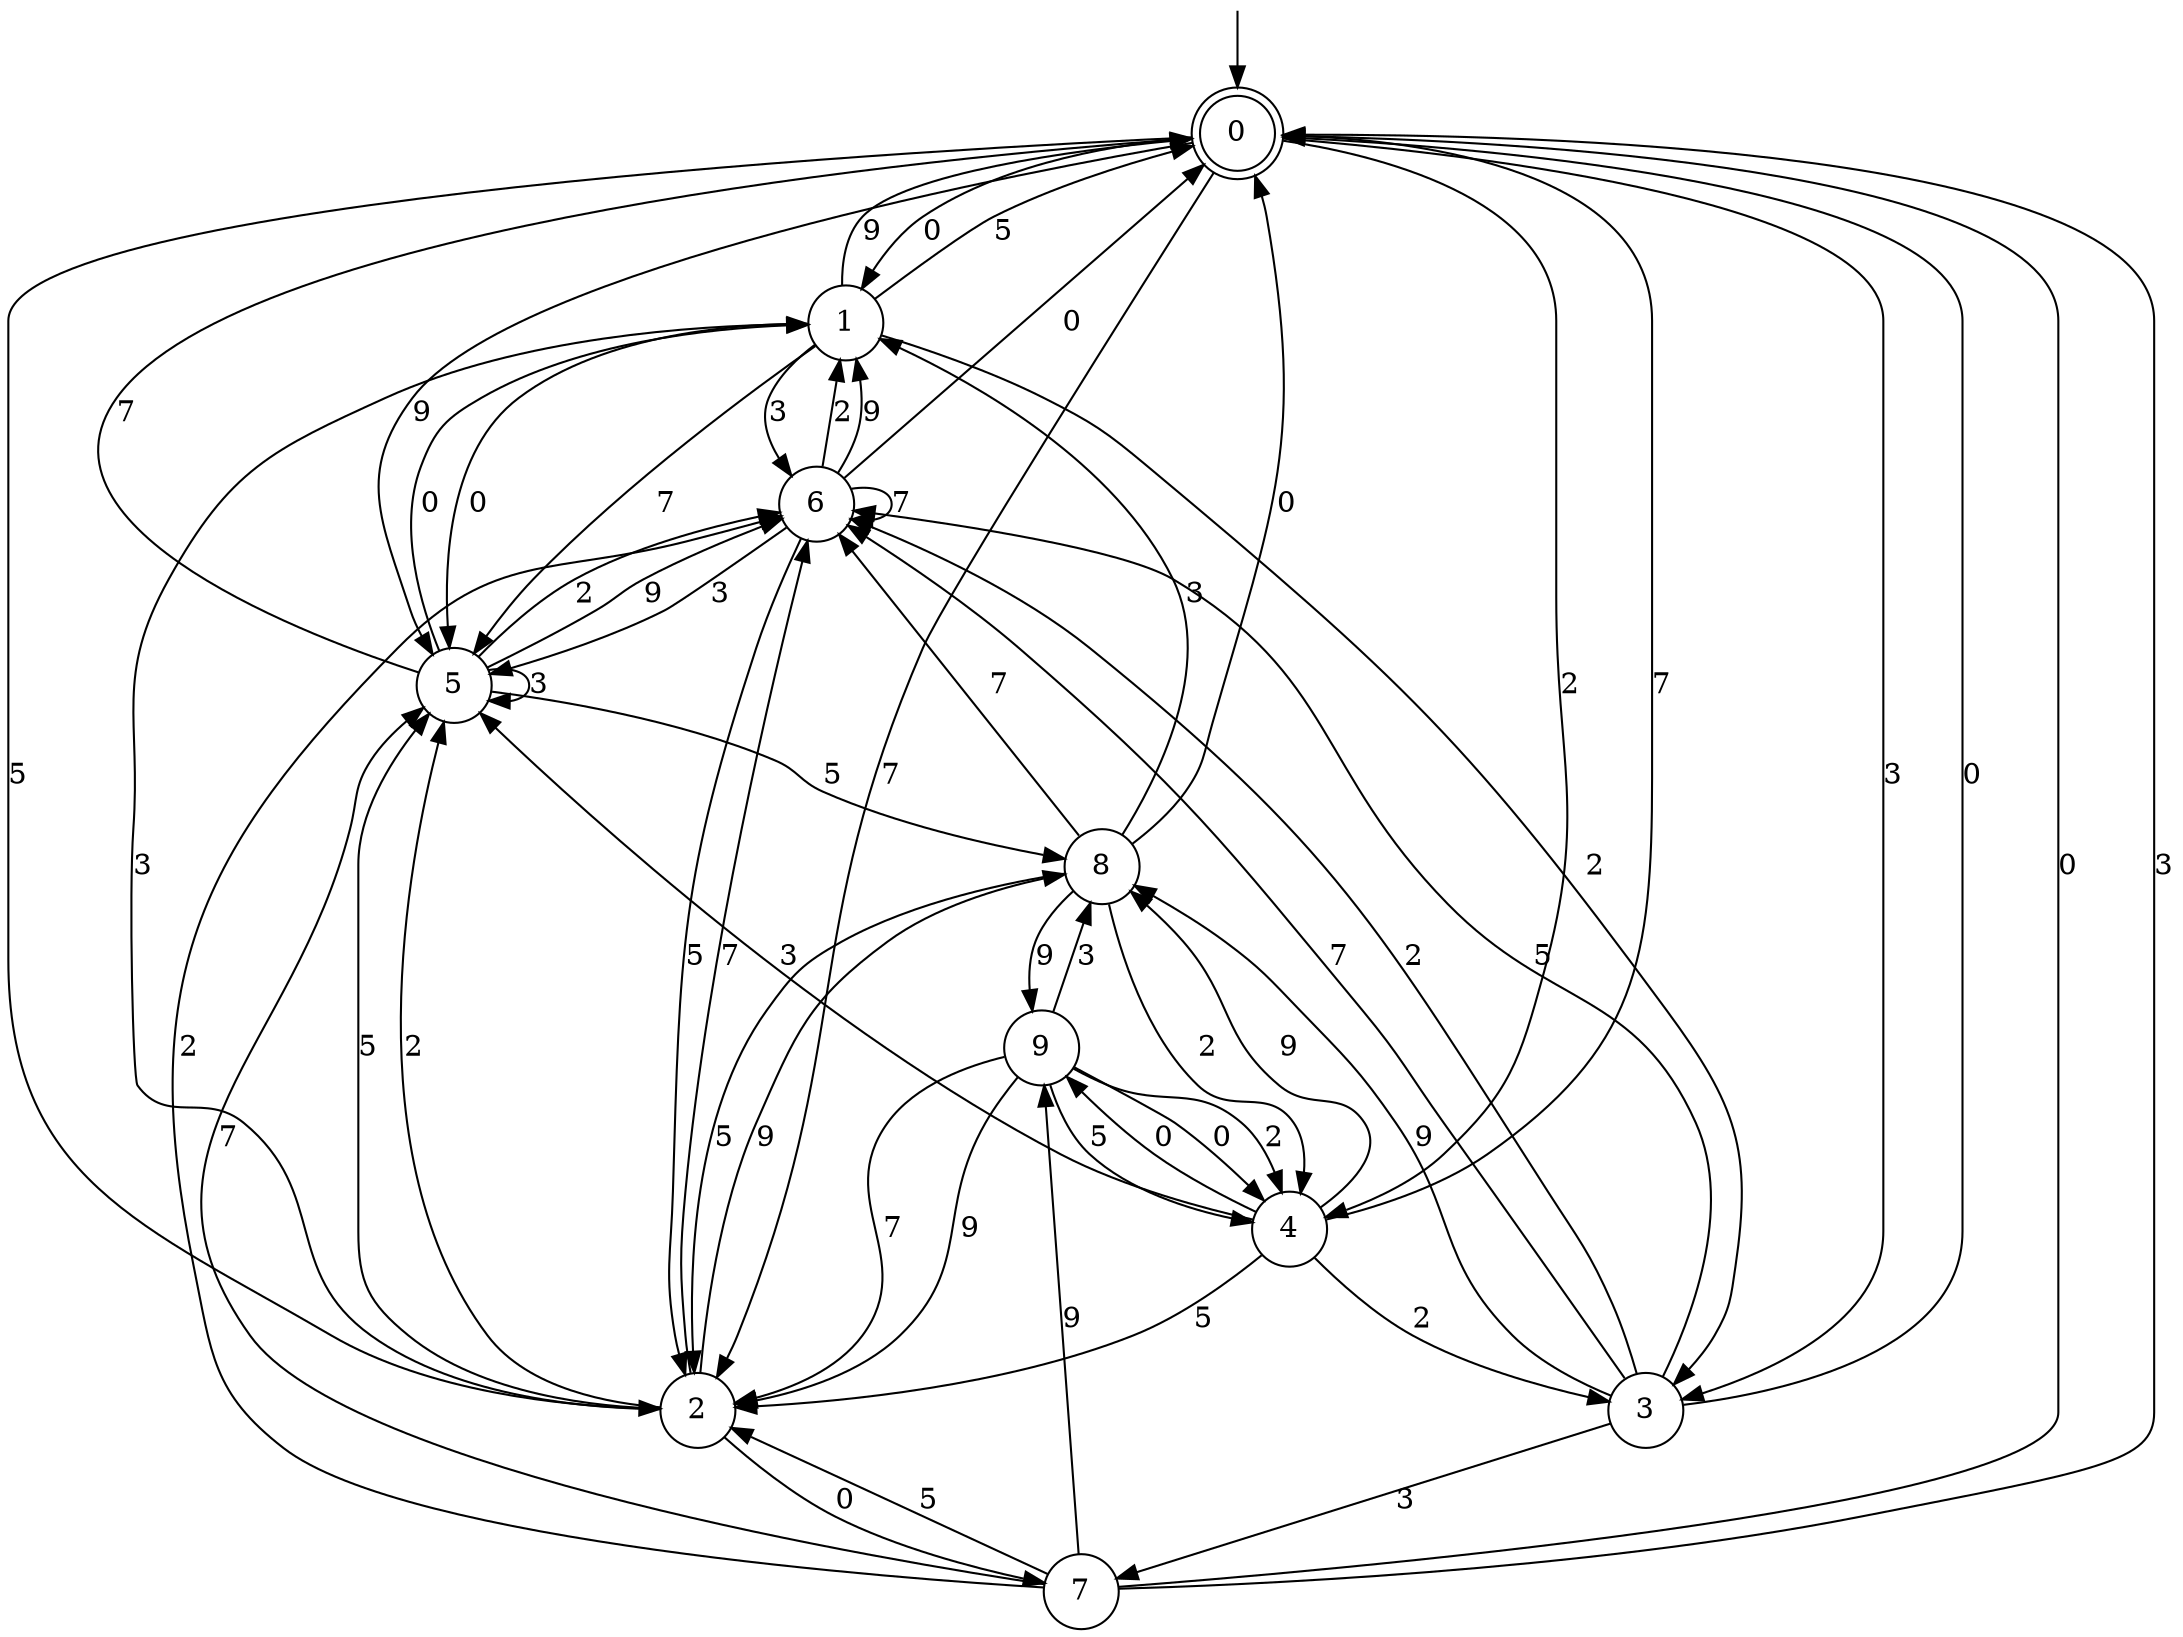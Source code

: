 digraph g {

	s0 [shape="doublecircle" label="0"];
	s1 [shape="circle" label="1"];
	s2 [shape="circle" label="2"];
	s3 [shape="circle" label="3"];
	s4 [shape="circle" label="4"];
	s5 [shape="circle" label="5"];
	s6 [shape="circle" label="6"];
	s7 [shape="circle" label="7"];
	s8 [shape="circle" label="8"];
	s9 [shape="circle" label="9"];
	s0 -> s1 [label="0"];
	s0 -> s2 [label="5"];
	s0 -> s2 [label="7"];
	s0 -> s3 [label="3"];
	s0 -> s4 [label="2"];
	s0 -> s5 [label="9"];
	s1 -> s5 [label="0"];
	s1 -> s0 [label="5"];
	s1 -> s5 [label="7"];
	s1 -> s6 [label="3"];
	s1 -> s3 [label="2"];
	s1 -> s0 [label="9"];
	s2 -> s7 [label="0"];
	s2 -> s5 [label="5"];
	s2 -> s6 [label="7"];
	s2 -> s1 [label="3"];
	s2 -> s5 [label="2"];
	s2 -> s8 [label="9"];
	s3 -> s0 [label="0"];
	s3 -> s6 [label="5"];
	s3 -> s6 [label="7"];
	s3 -> s7 [label="3"];
	s3 -> s6 [label="2"];
	s3 -> s8 [label="9"];
	s4 -> s9 [label="0"];
	s4 -> s2 [label="5"];
	s4 -> s0 [label="7"];
	s4 -> s5 [label="3"];
	s4 -> s3 [label="2"];
	s4 -> s8 [label="9"];
	s5 -> s1 [label="0"];
	s5 -> s8 [label="5"];
	s5 -> s0 [label="7"];
	s5 -> s5 [label="3"];
	s5 -> s6 [label="2"];
	s5 -> s6 [label="9"];
	s6 -> s0 [label="0"];
	s6 -> s2 [label="5"];
	s6 -> s6 [label="7"];
	s6 -> s5 [label="3"];
	s6 -> s1 [label="2"];
	s6 -> s1 [label="9"];
	s7 -> s0 [label="0"];
	s7 -> s2 [label="5"];
	s7 -> s5 [label="7"];
	s7 -> s0 [label="3"];
	s7 -> s6 [label="2"];
	s7 -> s9 [label="9"];
	s8 -> s0 [label="0"];
	s8 -> s2 [label="5"];
	s8 -> s6 [label="7"];
	s8 -> s1 [label="3"];
	s8 -> s4 [label="2"];
	s8 -> s9 [label="9"];
	s9 -> s4 [label="0"];
	s9 -> s4 [label="5"];
	s9 -> s2 [label="7"];
	s9 -> s8 [label="3"];
	s9 -> s4 [label="2"];
	s9 -> s2 [label="9"];

__start0 [label="" shape="none" width="0" height="0"];
__start0 -> s0;

}

